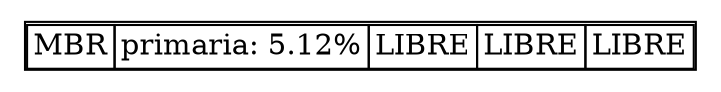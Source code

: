digraph G {
            node [shape=none];
            disk [label=<
            <TABLE BORDER="1" CELLBORDER="1" CELLSPACING="0">

            <TR>
<TD>MBR</TD>
<TD>primaria: 5.12%</TD>
<TD>LIBRE</TD>
<TD>LIBRE</TD>
<TD>LIBRE</TD></TR>
            </TABLE>
            >];
            }
                            